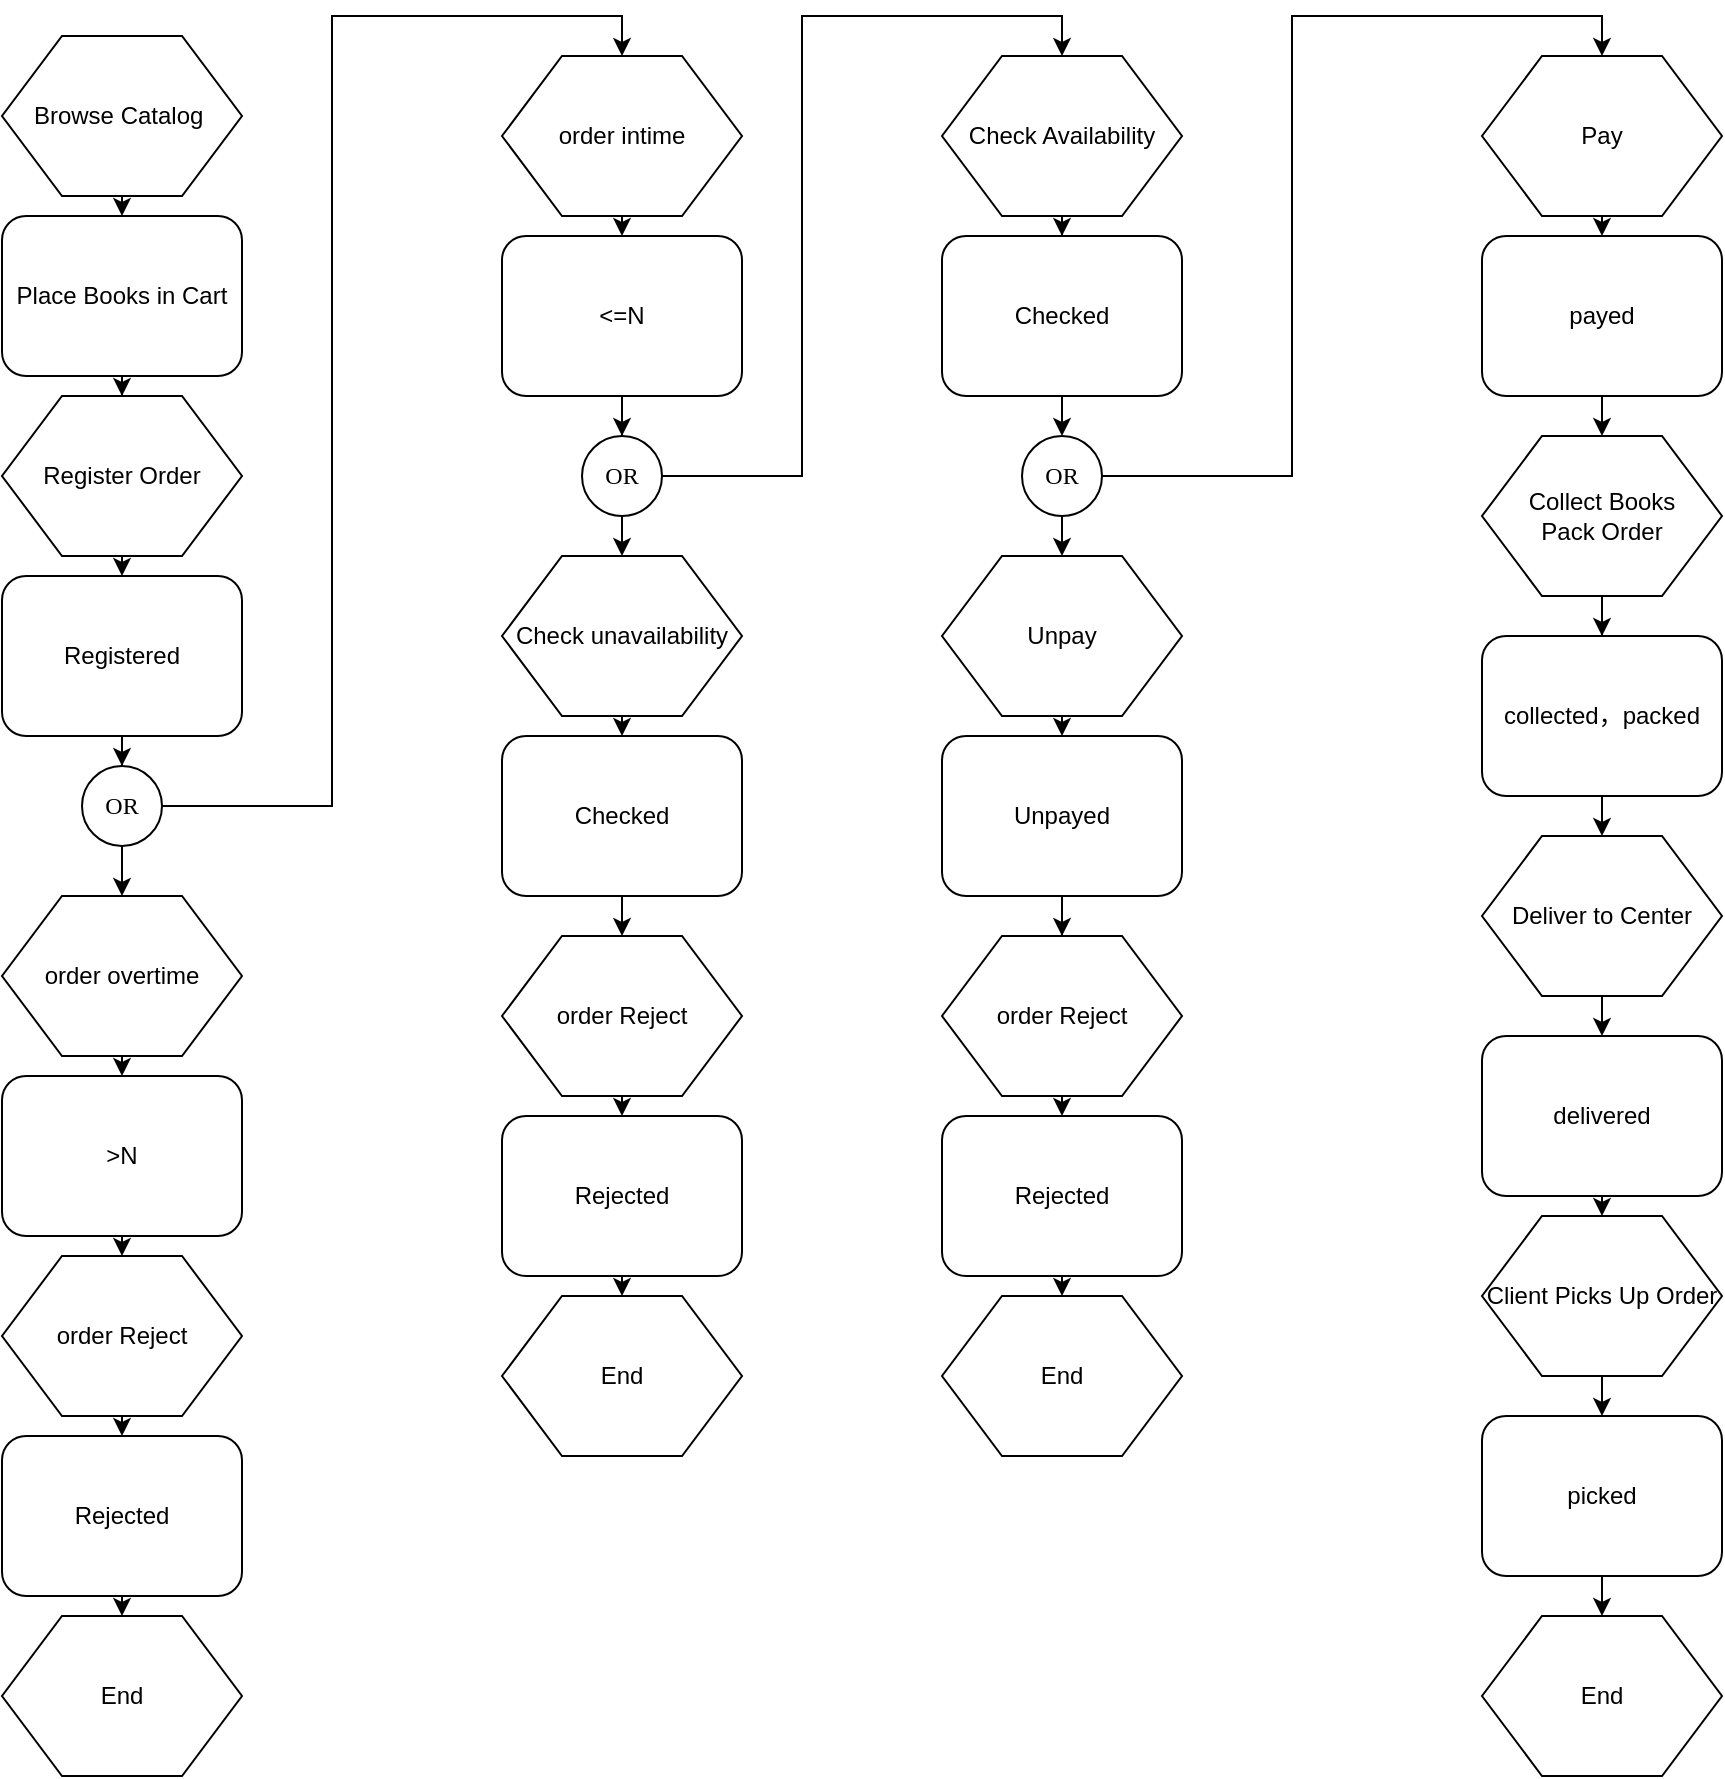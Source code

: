 <mxfile version="24.7.17">
  <diagram name="Page-1" id="8ce9d11a-91a2-4d17-14d8-a56ed91bf033">
    <mxGraphModel dx="1500" dy="887" grid="1" gridSize="10" guides="1" tooltips="1" connect="1" arrows="1" fold="1" page="1" pageScale="1" pageWidth="1100" pageHeight="850" background="none" math="0" shadow="0">
      <root>
        <mxCell id="0" />
        <mxCell id="1" parent="0" />
        <mxCell id="DN2MXkf7WnFbokJZ1J0g-14" style="edgeStyle=orthogonalEdgeStyle;rounded=0;orthogonalLoop=1;jettySize=auto;html=1;exitX=0.5;exitY=1;exitDx=0;exitDy=0;entryX=0.5;entryY=0;entryDx=0;entryDy=0;" edge="1" parent="1" source="17ea667e15c223fc-1" target="17ea667e15c223fc-2">
          <mxGeometry relative="1" as="geometry" />
        </mxCell>
        <mxCell id="17ea667e15c223fc-1" value="&lt;span style=&quot;font-family: Helvetica;&quot;&gt;Browse Catalog&amp;nbsp;&lt;/span&gt;" style="shape=hexagon;perimeter=hexagonPerimeter;whiteSpace=wrap;html=1;rounded=0;shadow=0;labelBackgroundColor=none;strokeWidth=1;fontFamily=Verdana;fontSize=12;align=center;" parent="1" vertex="1">
          <mxGeometry x="80" y="20" width="120" height="80" as="geometry" />
        </mxCell>
        <mxCell id="DN2MXkf7WnFbokJZ1J0g-15" style="edgeStyle=orthogonalEdgeStyle;rounded=0;orthogonalLoop=1;jettySize=auto;html=1;exitX=0.5;exitY=1;exitDx=0;exitDy=0;" edge="1" parent="1" source="17ea667e15c223fc-2" target="DN2MXkf7WnFbokJZ1J0g-1">
          <mxGeometry relative="1" as="geometry" />
        </mxCell>
        <mxCell id="17ea667e15c223fc-2" value="&lt;span style=&quot;font-family: Helvetica;&quot;&gt;Place Books in Cart&lt;/span&gt;" style="rounded=1;whiteSpace=wrap;html=1;shadow=0;labelBackgroundColor=none;strokeWidth=1;fontFamily=Verdana;fontSize=12;align=center;" parent="1" vertex="1">
          <mxGeometry x="80" y="110" width="120" height="80" as="geometry" />
        </mxCell>
        <mxCell id="DN2MXkf7WnFbokJZ1J0g-16" style="edgeStyle=orthogonalEdgeStyle;rounded=0;orthogonalLoop=1;jettySize=auto;html=1;exitX=0.5;exitY=1;exitDx=0;exitDy=0;entryX=0.5;entryY=0;entryDx=0;entryDy=0;" edge="1" parent="1" source="DN2MXkf7WnFbokJZ1J0g-1" target="DN2MXkf7WnFbokJZ1J0g-2">
          <mxGeometry relative="1" as="geometry" />
        </mxCell>
        <mxCell id="DN2MXkf7WnFbokJZ1J0g-1" value="&lt;span style=&quot;font-family: Helvetica;&quot;&gt;Register Order&lt;/span&gt;" style="shape=hexagon;perimeter=hexagonPerimeter;whiteSpace=wrap;html=1;rounded=0;shadow=0;labelBackgroundColor=none;strokeWidth=1;fontFamily=Verdana;fontSize=12;align=center;" vertex="1" parent="1">
          <mxGeometry x="80" y="200" width="120" height="80" as="geometry" />
        </mxCell>
        <mxCell id="DN2MXkf7WnFbokJZ1J0g-17" style="edgeStyle=orthogonalEdgeStyle;rounded=0;orthogonalLoop=1;jettySize=auto;html=1;exitX=0.5;exitY=1;exitDx=0;exitDy=0;" edge="1" parent="1" source="DN2MXkf7WnFbokJZ1J0g-2" target="DN2MXkf7WnFbokJZ1J0g-3">
          <mxGeometry relative="1" as="geometry" />
        </mxCell>
        <mxCell id="DN2MXkf7WnFbokJZ1J0g-2" value="&lt;span style=&quot;font-family: Helvetica;&quot;&gt;Registered&lt;/span&gt;" style="rounded=1;whiteSpace=wrap;html=1;shadow=0;labelBackgroundColor=none;strokeWidth=1;fontFamily=Verdana;fontSize=12;align=center;" vertex="1" parent="1">
          <mxGeometry x="80" y="290" width="120" height="80" as="geometry" />
        </mxCell>
        <mxCell id="DN2MXkf7WnFbokJZ1J0g-18" style="edgeStyle=orthogonalEdgeStyle;rounded=0;orthogonalLoop=1;jettySize=auto;html=1;exitX=0.5;exitY=1;exitDx=0;exitDy=0;entryX=0.5;entryY=0;entryDx=0;entryDy=0;" edge="1" parent="1" source="DN2MXkf7WnFbokJZ1J0g-3" target="DN2MXkf7WnFbokJZ1J0g-4">
          <mxGeometry relative="1" as="geometry" />
        </mxCell>
        <mxCell id="DN2MXkf7WnFbokJZ1J0g-23" style="edgeStyle=orthogonalEdgeStyle;rounded=0;orthogonalLoop=1;jettySize=auto;html=1;exitX=1;exitY=0.5;exitDx=0;exitDy=0;entryX=0.5;entryY=0;entryDx=0;entryDy=0;" edge="1" parent="1" source="DN2MXkf7WnFbokJZ1J0g-3" target="DN2MXkf7WnFbokJZ1J0g-5">
          <mxGeometry relative="1" as="geometry" />
        </mxCell>
        <mxCell id="DN2MXkf7WnFbokJZ1J0g-3" value="OR" style="ellipse;whiteSpace=wrap;html=1;rounded=1;shadow=0;labelBackgroundColor=none;strokeWidth=1;fontFamily=Verdana;fontSize=12;align=center;" vertex="1" parent="1">
          <mxGeometry x="120" y="385" width="40" height="40" as="geometry" />
        </mxCell>
        <mxCell id="DN2MXkf7WnFbokJZ1J0g-19" style="edgeStyle=orthogonalEdgeStyle;rounded=0;orthogonalLoop=1;jettySize=auto;html=1;exitX=0.5;exitY=1;exitDx=0;exitDy=0;entryX=0.5;entryY=0;entryDx=0;entryDy=0;" edge="1" parent="1" source="DN2MXkf7WnFbokJZ1J0g-4" target="DN2MXkf7WnFbokJZ1J0g-8">
          <mxGeometry relative="1" as="geometry" />
        </mxCell>
        <mxCell id="DN2MXkf7WnFbokJZ1J0g-4" value="&lt;span style=&quot;font-family: Helvetica;&quot;&gt;order overtime&lt;/span&gt;" style="shape=hexagon;perimeter=hexagonPerimeter;whiteSpace=wrap;html=1;rounded=0;shadow=0;labelBackgroundColor=none;strokeWidth=1;fontFamily=Verdana;fontSize=12;align=center;" vertex="1" parent="1">
          <mxGeometry x="80" y="450" width="120" height="80" as="geometry" />
        </mxCell>
        <mxCell id="DN2MXkf7WnFbokJZ1J0g-24" style="edgeStyle=orthogonalEdgeStyle;rounded=0;orthogonalLoop=1;jettySize=auto;html=1;exitX=0.5;exitY=1;exitDx=0;exitDy=0;entryX=0.5;entryY=0;entryDx=0;entryDy=0;" edge="1" parent="1" source="DN2MXkf7WnFbokJZ1J0g-5" target="DN2MXkf7WnFbokJZ1J0g-9">
          <mxGeometry relative="1" as="geometry" />
        </mxCell>
        <mxCell id="DN2MXkf7WnFbokJZ1J0g-5" value="&lt;span style=&quot;font-family: Helvetica;&quot;&gt;order intime&lt;/span&gt;" style="shape=hexagon;perimeter=hexagonPerimeter;whiteSpace=wrap;html=1;rounded=0;shadow=0;labelBackgroundColor=none;strokeWidth=1;fontFamily=Verdana;fontSize=12;align=center;" vertex="1" parent="1">
          <mxGeometry x="330" y="30" width="120" height="80" as="geometry" />
        </mxCell>
        <mxCell id="DN2MXkf7WnFbokJZ1J0g-20" style="edgeStyle=orthogonalEdgeStyle;rounded=0;orthogonalLoop=1;jettySize=auto;html=1;exitX=0.5;exitY=1;exitDx=0;exitDy=0;entryX=0.5;entryY=0;entryDx=0;entryDy=0;" edge="1" parent="1" source="DN2MXkf7WnFbokJZ1J0g-8" target="DN2MXkf7WnFbokJZ1J0g-11">
          <mxGeometry relative="1" as="geometry" />
        </mxCell>
        <mxCell id="DN2MXkf7WnFbokJZ1J0g-8" value="&lt;span style=&quot;font-family: Helvetica;&quot;&gt;&amp;gt;N&lt;/span&gt;" style="rounded=1;whiteSpace=wrap;html=1;shadow=0;labelBackgroundColor=none;strokeWidth=1;fontFamily=Verdana;fontSize=12;align=center;" vertex="1" parent="1">
          <mxGeometry x="80" y="540" width="120" height="80" as="geometry" />
        </mxCell>
        <mxCell id="DN2MXkf7WnFbokJZ1J0g-32" style="edgeStyle=orthogonalEdgeStyle;rounded=0;orthogonalLoop=1;jettySize=auto;html=1;exitX=0.5;exitY=1;exitDx=0;exitDy=0;" edge="1" parent="1" source="DN2MXkf7WnFbokJZ1J0g-9" target="DN2MXkf7WnFbokJZ1J0g-10">
          <mxGeometry relative="1" as="geometry" />
        </mxCell>
        <mxCell id="DN2MXkf7WnFbokJZ1J0g-9" value="&lt;span style=&quot;font-family: Helvetica;&quot;&gt;&amp;lt;=N&lt;/span&gt;" style="rounded=1;whiteSpace=wrap;html=1;shadow=0;labelBackgroundColor=none;strokeWidth=1;fontFamily=Verdana;fontSize=12;align=center;" vertex="1" parent="1">
          <mxGeometry x="330" y="120" width="120" height="80" as="geometry" />
        </mxCell>
        <mxCell id="DN2MXkf7WnFbokJZ1J0g-33" style="edgeStyle=orthogonalEdgeStyle;rounded=0;orthogonalLoop=1;jettySize=auto;html=1;exitX=0.5;exitY=1;exitDx=0;exitDy=0;entryX=0.5;entryY=0;entryDx=0;entryDy=0;" edge="1" parent="1" source="DN2MXkf7WnFbokJZ1J0g-10" target="DN2MXkf7WnFbokJZ1J0g-25">
          <mxGeometry relative="1" as="geometry" />
        </mxCell>
        <mxCell id="DN2MXkf7WnFbokJZ1J0g-38" style="edgeStyle=orthogonalEdgeStyle;rounded=0;orthogonalLoop=1;jettySize=auto;html=1;exitX=1;exitY=0.5;exitDx=0;exitDy=0;entryX=0.5;entryY=0;entryDx=0;entryDy=0;" edge="1" parent="1" source="DN2MXkf7WnFbokJZ1J0g-10" target="DN2MXkf7WnFbokJZ1J0g-36">
          <mxGeometry relative="1" as="geometry" />
        </mxCell>
        <mxCell id="DN2MXkf7WnFbokJZ1J0g-10" value="OR" style="ellipse;whiteSpace=wrap;html=1;rounded=1;shadow=0;labelBackgroundColor=none;strokeWidth=1;fontFamily=Verdana;fontSize=12;align=center;" vertex="1" parent="1">
          <mxGeometry x="370" y="220" width="40" height="40" as="geometry" />
        </mxCell>
        <mxCell id="DN2MXkf7WnFbokJZ1J0g-21" style="edgeStyle=orthogonalEdgeStyle;rounded=0;orthogonalLoop=1;jettySize=auto;html=1;exitX=0.5;exitY=1;exitDx=0;exitDy=0;entryX=0.5;entryY=0;entryDx=0;entryDy=0;" edge="1" parent="1" source="DN2MXkf7WnFbokJZ1J0g-11" target="DN2MXkf7WnFbokJZ1J0g-12">
          <mxGeometry relative="1" as="geometry" />
        </mxCell>
        <mxCell id="DN2MXkf7WnFbokJZ1J0g-11" value="&lt;span style=&quot;font-family: Helvetica;&quot;&gt;order&amp;nbsp;&lt;/span&gt;&lt;span style=&quot;font-family: Helvetica;&quot;&gt;Reject&lt;/span&gt;" style="shape=hexagon;perimeter=hexagonPerimeter;whiteSpace=wrap;html=1;rounded=0;shadow=0;labelBackgroundColor=none;strokeWidth=1;fontFamily=Verdana;fontSize=12;align=center;" vertex="1" parent="1">
          <mxGeometry x="80" y="630" width="120" height="80" as="geometry" />
        </mxCell>
        <mxCell id="DN2MXkf7WnFbokJZ1J0g-22" style="edgeStyle=orthogonalEdgeStyle;rounded=0;orthogonalLoop=1;jettySize=auto;html=1;exitX=0.5;exitY=1;exitDx=0;exitDy=0;entryX=0.5;entryY=0;entryDx=0;entryDy=0;" edge="1" parent="1" source="DN2MXkf7WnFbokJZ1J0g-12" target="DN2MXkf7WnFbokJZ1J0g-13">
          <mxGeometry relative="1" as="geometry" />
        </mxCell>
        <mxCell id="DN2MXkf7WnFbokJZ1J0g-12" value="&lt;span style=&quot;font-family: Helvetica;&quot;&gt;Rejected&lt;/span&gt;" style="rounded=1;whiteSpace=wrap;html=1;shadow=0;labelBackgroundColor=none;strokeWidth=1;fontFamily=Verdana;fontSize=12;align=center;" vertex="1" parent="1">
          <mxGeometry x="80" y="720" width="120" height="80" as="geometry" />
        </mxCell>
        <mxCell id="DN2MXkf7WnFbokJZ1J0g-13" value="&lt;font face=&quot;Helvetica&quot;&gt;End&lt;/font&gt;" style="shape=hexagon;perimeter=hexagonPerimeter;whiteSpace=wrap;html=1;rounded=0;shadow=0;labelBackgroundColor=none;strokeWidth=1;fontFamily=Verdana;fontSize=12;align=center;" vertex="1" parent="1">
          <mxGeometry x="80" y="810" width="120" height="80" as="geometry" />
        </mxCell>
        <mxCell id="DN2MXkf7WnFbokJZ1J0g-34" style="edgeStyle=orthogonalEdgeStyle;rounded=0;orthogonalLoop=1;jettySize=auto;html=1;exitX=0.5;exitY=1;exitDx=0;exitDy=0;entryX=0.5;entryY=0;entryDx=0;entryDy=0;" edge="1" parent="1" source="DN2MXkf7WnFbokJZ1J0g-25" target="DN2MXkf7WnFbokJZ1J0g-26">
          <mxGeometry relative="1" as="geometry" />
        </mxCell>
        <mxCell id="DN2MXkf7WnFbokJZ1J0g-25" value="&lt;span style=&quot;font-family: Helvetica;&quot;&gt;Check unavailability&lt;/span&gt;" style="shape=hexagon;perimeter=hexagonPerimeter;whiteSpace=wrap;html=1;rounded=0;shadow=0;labelBackgroundColor=none;strokeWidth=1;fontFamily=Verdana;fontSize=12;align=center;" vertex="1" parent="1">
          <mxGeometry x="330" y="280" width="120" height="80" as="geometry" />
        </mxCell>
        <mxCell id="DN2MXkf7WnFbokJZ1J0g-35" style="edgeStyle=orthogonalEdgeStyle;rounded=0;orthogonalLoop=1;jettySize=auto;html=1;exitX=0.5;exitY=1;exitDx=0;exitDy=0;entryX=0.5;entryY=0;entryDx=0;entryDy=0;" edge="1" parent="1" source="DN2MXkf7WnFbokJZ1J0g-26" target="DN2MXkf7WnFbokJZ1J0g-28">
          <mxGeometry relative="1" as="geometry" />
        </mxCell>
        <mxCell id="DN2MXkf7WnFbokJZ1J0g-26" value="&lt;span style=&quot;font-family: Helvetica;&quot;&gt;Checked&lt;/span&gt;" style="rounded=1;whiteSpace=wrap;html=1;shadow=0;labelBackgroundColor=none;strokeWidth=1;fontFamily=Verdana;fontSize=12;align=center;" vertex="1" parent="1">
          <mxGeometry x="330" y="370" width="120" height="80" as="geometry" />
        </mxCell>
        <mxCell id="DN2MXkf7WnFbokJZ1J0g-27" style="edgeStyle=orthogonalEdgeStyle;rounded=0;orthogonalLoop=1;jettySize=auto;html=1;exitX=0.5;exitY=1;exitDx=0;exitDy=0;entryX=0.5;entryY=0;entryDx=0;entryDy=0;" edge="1" parent="1" source="DN2MXkf7WnFbokJZ1J0g-28" target="DN2MXkf7WnFbokJZ1J0g-30">
          <mxGeometry relative="1" as="geometry" />
        </mxCell>
        <mxCell id="DN2MXkf7WnFbokJZ1J0g-28" value="&lt;span style=&quot;font-family: Helvetica;&quot;&gt;order&amp;nbsp;&lt;/span&gt;&lt;span style=&quot;font-family: Helvetica;&quot;&gt;Reject&lt;/span&gt;" style="shape=hexagon;perimeter=hexagonPerimeter;whiteSpace=wrap;html=1;rounded=0;shadow=0;labelBackgroundColor=none;strokeWidth=1;fontFamily=Verdana;fontSize=12;align=center;" vertex="1" parent="1">
          <mxGeometry x="330" y="470" width="120" height="80" as="geometry" />
        </mxCell>
        <mxCell id="DN2MXkf7WnFbokJZ1J0g-29" style="edgeStyle=orthogonalEdgeStyle;rounded=0;orthogonalLoop=1;jettySize=auto;html=1;exitX=0.5;exitY=1;exitDx=0;exitDy=0;entryX=0.5;entryY=0;entryDx=0;entryDy=0;" edge="1" parent="1" source="DN2MXkf7WnFbokJZ1J0g-30" target="DN2MXkf7WnFbokJZ1J0g-31">
          <mxGeometry relative="1" as="geometry" />
        </mxCell>
        <mxCell id="DN2MXkf7WnFbokJZ1J0g-30" value="&lt;span style=&quot;font-family: Helvetica;&quot;&gt;Rejected&lt;/span&gt;" style="rounded=1;whiteSpace=wrap;html=1;shadow=0;labelBackgroundColor=none;strokeWidth=1;fontFamily=Verdana;fontSize=12;align=center;" vertex="1" parent="1">
          <mxGeometry x="330" y="560" width="120" height="80" as="geometry" />
        </mxCell>
        <mxCell id="DN2MXkf7WnFbokJZ1J0g-31" value="&lt;font face=&quot;Helvetica&quot;&gt;End&lt;/font&gt;" style="shape=hexagon;perimeter=hexagonPerimeter;whiteSpace=wrap;html=1;rounded=0;shadow=0;labelBackgroundColor=none;strokeWidth=1;fontFamily=Verdana;fontSize=12;align=center;" vertex="1" parent="1">
          <mxGeometry x="330" y="650" width="120" height="80" as="geometry" />
        </mxCell>
        <mxCell id="DN2MXkf7WnFbokJZ1J0g-51" style="edgeStyle=orthogonalEdgeStyle;rounded=0;orthogonalLoop=1;jettySize=auto;html=1;exitX=0.5;exitY=1;exitDx=0;exitDy=0;" edge="1" parent="1" source="DN2MXkf7WnFbokJZ1J0g-36" target="DN2MXkf7WnFbokJZ1J0g-37">
          <mxGeometry relative="1" as="geometry" />
        </mxCell>
        <mxCell id="DN2MXkf7WnFbokJZ1J0g-36" value="&lt;span style=&quot;font-family: Helvetica;&quot;&gt;Check Availability&lt;/span&gt;" style="shape=hexagon;perimeter=hexagonPerimeter;whiteSpace=wrap;html=1;rounded=0;shadow=0;labelBackgroundColor=none;strokeWidth=1;fontFamily=Verdana;fontSize=12;align=center;" vertex="1" parent="1">
          <mxGeometry x="550" y="30" width="120" height="80" as="geometry" />
        </mxCell>
        <mxCell id="DN2MXkf7WnFbokJZ1J0g-50" style="edgeStyle=orthogonalEdgeStyle;rounded=0;orthogonalLoop=1;jettySize=auto;html=1;exitX=0.5;exitY=1;exitDx=0;exitDy=0;entryX=0.5;entryY=0;entryDx=0;entryDy=0;" edge="1" parent="1" source="DN2MXkf7WnFbokJZ1J0g-37" target="DN2MXkf7WnFbokJZ1J0g-39">
          <mxGeometry relative="1" as="geometry" />
        </mxCell>
        <mxCell id="DN2MXkf7WnFbokJZ1J0g-37" value="&lt;span style=&quot;font-family: Helvetica;&quot;&gt;Checked&lt;/span&gt;" style="rounded=1;whiteSpace=wrap;html=1;shadow=0;labelBackgroundColor=none;strokeWidth=1;fontFamily=Verdana;fontSize=12;align=center;" vertex="1" parent="1">
          <mxGeometry x="550" y="120" width="120" height="80" as="geometry" />
        </mxCell>
        <mxCell id="DN2MXkf7WnFbokJZ1J0g-47" style="edgeStyle=orthogonalEdgeStyle;rounded=0;orthogonalLoop=1;jettySize=auto;html=1;exitX=0.5;exitY=1;exitDx=0;exitDy=0;entryX=0.5;entryY=0;entryDx=0;entryDy=0;" edge="1" parent="1" source="DN2MXkf7WnFbokJZ1J0g-39" target="DN2MXkf7WnFbokJZ1J0g-40">
          <mxGeometry relative="1" as="geometry" />
        </mxCell>
        <mxCell id="DN2MXkf7WnFbokJZ1J0g-54" style="edgeStyle=orthogonalEdgeStyle;rounded=0;orthogonalLoop=1;jettySize=auto;html=1;exitX=1;exitY=0.5;exitDx=0;exitDy=0;entryX=0.5;entryY=0;entryDx=0;entryDy=0;" edge="1" parent="1" source="DN2MXkf7WnFbokJZ1J0g-39" target="DN2MXkf7WnFbokJZ1J0g-52">
          <mxGeometry relative="1" as="geometry" />
        </mxCell>
        <mxCell id="DN2MXkf7WnFbokJZ1J0g-39" value="OR" style="ellipse;whiteSpace=wrap;html=1;rounded=1;shadow=0;labelBackgroundColor=none;strokeWidth=1;fontFamily=Verdana;fontSize=12;align=center;" vertex="1" parent="1">
          <mxGeometry x="590" y="220" width="40" height="40" as="geometry" />
        </mxCell>
        <mxCell id="DN2MXkf7WnFbokJZ1J0g-48" style="edgeStyle=orthogonalEdgeStyle;rounded=0;orthogonalLoop=1;jettySize=auto;html=1;exitX=0.5;exitY=1;exitDx=0;exitDy=0;entryX=0.5;entryY=0;entryDx=0;entryDy=0;" edge="1" parent="1" source="DN2MXkf7WnFbokJZ1J0g-40" target="DN2MXkf7WnFbokJZ1J0g-41">
          <mxGeometry relative="1" as="geometry" />
        </mxCell>
        <mxCell id="DN2MXkf7WnFbokJZ1J0g-40" value="&lt;span style=&quot;font-family: Helvetica;&quot;&gt;Unpay&lt;/span&gt;" style="shape=hexagon;perimeter=hexagonPerimeter;whiteSpace=wrap;html=1;rounded=0;shadow=0;labelBackgroundColor=none;strokeWidth=1;fontFamily=Verdana;fontSize=12;align=center;" vertex="1" parent="1">
          <mxGeometry x="550" y="280" width="120" height="80" as="geometry" />
        </mxCell>
        <mxCell id="DN2MXkf7WnFbokJZ1J0g-49" style="edgeStyle=orthogonalEdgeStyle;rounded=0;orthogonalLoop=1;jettySize=auto;html=1;exitX=0.5;exitY=1;exitDx=0;exitDy=0;" edge="1" parent="1" source="DN2MXkf7WnFbokJZ1J0g-41" target="DN2MXkf7WnFbokJZ1J0g-43">
          <mxGeometry relative="1" as="geometry" />
        </mxCell>
        <mxCell id="DN2MXkf7WnFbokJZ1J0g-41" value="&lt;span style=&quot;font-family: Helvetica;&quot;&gt;Unpayed&lt;/span&gt;" style="rounded=1;whiteSpace=wrap;html=1;shadow=0;labelBackgroundColor=none;strokeWidth=1;fontFamily=Verdana;fontSize=12;align=center;" vertex="1" parent="1">
          <mxGeometry x="550" y="370" width="120" height="80" as="geometry" />
        </mxCell>
        <mxCell id="DN2MXkf7WnFbokJZ1J0g-42" style="edgeStyle=orthogonalEdgeStyle;rounded=0;orthogonalLoop=1;jettySize=auto;html=1;exitX=0.5;exitY=1;exitDx=0;exitDy=0;entryX=0.5;entryY=0;entryDx=0;entryDy=0;" edge="1" parent="1" source="DN2MXkf7WnFbokJZ1J0g-43" target="DN2MXkf7WnFbokJZ1J0g-45">
          <mxGeometry relative="1" as="geometry" />
        </mxCell>
        <mxCell id="DN2MXkf7WnFbokJZ1J0g-43" value="&lt;span style=&quot;font-family: Helvetica;&quot;&gt;order&amp;nbsp;&lt;/span&gt;&lt;span style=&quot;font-family: Helvetica;&quot;&gt;Reject&lt;/span&gt;" style="shape=hexagon;perimeter=hexagonPerimeter;whiteSpace=wrap;html=1;rounded=0;shadow=0;labelBackgroundColor=none;strokeWidth=1;fontFamily=Verdana;fontSize=12;align=center;" vertex="1" parent="1">
          <mxGeometry x="550" y="470" width="120" height="80" as="geometry" />
        </mxCell>
        <mxCell id="DN2MXkf7WnFbokJZ1J0g-44" style="edgeStyle=orthogonalEdgeStyle;rounded=0;orthogonalLoop=1;jettySize=auto;html=1;exitX=0.5;exitY=1;exitDx=0;exitDy=0;entryX=0.5;entryY=0;entryDx=0;entryDy=0;" edge="1" parent="1" source="DN2MXkf7WnFbokJZ1J0g-45" target="DN2MXkf7WnFbokJZ1J0g-46">
          <mxGeometry relative="1" as="geometry" />
        </mxCell>
        <mxCell id="DN2MXkf7WnFbokJZ1J0g-45" value="&lt;span style=&quot;font-family: Helvetica;&quot;&gt;Rejected&lt;/span&gt;" style="rounded=1;whiteSpace=wrap;html=1;shadow=0;labelBackgroundColor=none;strokeWidth=1;fontFamily=Verdana;fontSize=12;align=center;" vertex="1" parent="1">
          <mxGeometry x="550" y="560" width="120" height="80" as="geometry" />
        </mxCell>
        <mxCell id="DN2MXkf7WnFbokJZ1J0g-46" value="&lt;font face=&quot;Helvetica&quot;&gt;End&lt;/font&gt;" style="shape=hexagon;perimeter=hexagonPerimeter;whiteSpace=wrap;html=1;rounded=0;shadow=0;labelBackgroundColor=none;strokeWidth=1;fontFamily=Verdana;fontSize=12;align=center;" vertex="1" parent="1">
          <mxGeometry x="550" y="650" width="120" height="80" as="geometry" />
        </mxCell>
        <mxCell id="DN2MXkf7WnFbokJZ1J0g-55" style="edgeStyle=orthogonalEdgeStyle;rounded=0;orthogonalLoop=1;jettySize=auto;html=1;exitX=0.5;exitY=1;exitDx=0;exitDy=0;entryX=0.5;entryY=0;entryDx=0;entryDy=0;" edge="1" parent="1" source="DN2MXkf7WnFbokJZ1J0g-52" target="DN2MXkf7WnFbokJZ1J0g-53">
          <mxGeometry relative="1" as="geometry" />
        </mxCell>
        <mxCell id="DN2MXkf7WnFbokJZ1J0g-52" value="&lt;span style=&quot;font-family: Helvetica;&quot;&gt;Pay&lt;/span&gt;" style="shape=hexagon;perimeter=hexagonPerimeter;whiteSpace=wrap;html=1;rounded=0;shadow=0;labelBackgroundColor=none;strokeWidth=1;fontFamily=Verdana;fontSize=12;align=center;" vertex="1" parent="1">
          <mxGeometry x="820" y="30" width="120" height="80" as="geometry" />
        </mxCell>
        <mxCell id="DN2MXkf7WnFbokJZ1J0g-64" style="edgeStyle=orthogonalEdgeStyle;rounded=0;orthogonalLoop=1;jettySize=auto;html=1;exitX=0.5;exitY=1;exitDx=0;exitDy=0;entryX=0.5;entryY=0;entryDx=0;entryDy=0;" edge="1" parent="1" source="DN2MXkf7WnFbokJZ1J0g-53" target="DN2MXkf7WnFbokJZ1J0g-56">
          <mxGeometry relative="1" as="geometry" />
        </mxCell>
        <mxCell id="DN2MXkf7WnFbokJZ1J0g-53" value="&lt;span style=&quot;font-family: Helvetica;&quot;&gt;payed&lt;/span&gt;" style="rounded=1;whiteSpace=wrap;html=1;shadow=0;labelBackgroundColor=none;strokeWidth=1;fontFamily=Verdana;fontSize=12;align=center;" vertex="1" parent="1">
          <mxGeometry x="820" y="120" width="120" height="80" as="geometry" />
        </mxCell>
        <mxCell id="DN2MXkf7WnFbokJZ1J0g-65" style="edgeStyle=orthogonalEdgeStyle;rounded=0;orthogonalLoop=1;jettySize=auto;html=1;exitX=0.5;exitY=1;exitDx=0;exitDy=0;" edge="1" parent="1" source="DN2MXkf7WnFbokJZ1J0g-56" target="DN2MXkf7WnFbokJZ1J0g-57">
          <mxGeometry relative="1" as="geometry" />
        </mxCell>
        <mxCell id="DN2MXkf7WnFbokJZ1J0g-56" value="&lt;span style=&quot;font-family: Arial, sans-serif; text-align: start; text-wrap: nowrap;&quot;&gt;Collect Books&lt;/span&gt;&lt;br&gt;&lt;div&gt;&lt;span style=&quot;font-family: Arial, sans-serif; text-align: start; text-wrap: nowrap;&quot;&gt;Pack Order&lt;/span&gt;&lt;span style=&quot;font-family: Arial, sans-serif; text-align: start; text-wrap: nowrap;&quot;&gt;&lt;br&gt;&lt;/span&gt;&lt;/div&gt;" style="shape=hexagon;perimeter=hexagonPerimeter;whiteSpace=wrap;html=1;rounded=0;shadow=0;labelBackgroundColor=none;strokeWidth=1;fontFamily=Verdana;fontSize=12;align=center;" vertex="1" parent="1">
          <mxGeometry x="820" y="220" width="120" height="80" as="geometry" />
        </mxCell>
        <mxCell id="DN2MXkf7WnFbokJZ1J0g-66" style="edgeStyle=orthogonalEdgeStyle;rounded=0;orthogonalLoop=1;jettySize=auto;html=1;exitX=0.5;exitY=1;exitDx=0;exitDy=0;entryX=0.5;entryY=0;entryDx=0;entryDy=0;" edge="1" parent="1" source="DN2MXkf7WnFbokJZ1J0g-57" target="DN2MXkf7WnFbokJZ1J0g-58">
          <mxGeometry relative="1" as="geometry" />
        </mxCell>
        <mxCell id="DN2MXkf7WnFbokJZ1J0g-57" value="&lt;span style=&quot;font-family: Helvetica;&quot;&gt;collected，packed&lt;/span&gt;" style="rounded=1;whiteSpace=wrap;html=1;shadow=0;labelBackgroundColor=none;strokeWidth=1;fontFamily=Verdana;fontSize=12;align=center;" vertex="1" parent="1">
          <mxGeometry x="820" y="320" width="120" height="80" as="geometry" />
        </mxCell>
        <mxCell id="DN2MXkf7WnFbokJZ1J0g-67" style="edgeStyle=orthogonalEdgeStyle;rounded=0;orthogonalLoop=1;jettySize=auto;html=1;exitX=0.5;exitY=1;exitDx=0;exitDy=0;entryX=0.5;entryY=0;entryDx=0;entryDy=0;" edge="1" parent="1" source="DN2MXkf7WnFbokJZ1J0g-58" target="DN2MXkf7WnFbokJZ1J0g-59">
          <mxGeometry relative="1" as="geometry" />
        </mxCell>
        <mxCell id="DN2MXkf7WnFbokJZ1J0g-58" value="&lt;div&gt;&lt;span style=&quot;font-family: Arial, sans-serif; text-align: start; text-wrap: nowrap;&quot;&gt;Deliver to Center&lt;/span&gt;&lt;span style=&quot;font-family: Arial, sans-serif; text-align: start; text-wrap: nowrap;&quot;&gt;&lt;br&gt;&lt;/span&gt;&lt;/div&gt;" style="shape=hexagon;perimeter=hexagonPerimeter;whiteSpace=wrap;html=1;rounded=0;shadow=0;labelBackgroundColor=none;strokeWidth=1;fontFamily=Verdana;fontSize=12;align=center;" vertex="1" parent="1">
          <mxGeometry x="820" y="420" width="120" height="80" as="geometry" />
        </mxCell>
        <mxCell id="DN2MXkf7WnFbokJZ1J0g-68" style="edgeStyle=orthogonalEdgeStyle;rounded=0;orthogonalLoop=1;jettySize=auto;html=1;exitX=0.5;exitY=1;exitDx=0;exitDy=0;entryX=0.5;entryY=0;entryDx=0;entryDy=0;" edge="1" parent="1" source="DN2MXkf7WnFbokJZ1J0g-59" target="DN2MXkf7WnFbokJZ1J0g-61">
          <mxGeometry relative="1" as="geometry" />
        </mxCell>
        <mxCell id="DN2MXkf7WnFbokJZ1J0g-59" value="&lt;span style=&quot;font-family: Helvetica;&quot;&gt;delivered&lt;/span&gt;" style="rounded=1;whiteSpace=wrap;html=1;shadow=0;labelBackgroundColor=none;strokeWidth=1;fontFamily=Verdana;fontSize=12;align=center;" vertex="1" parent="1">
          <mxGeometry x="820" y="520" width="120" height="80" as="geometry" />
        </mxCell>
        <mxCell id="DN2MXkf7WnFbokJZ1J0g-69" style="edgeStyle=orthogonalEdgeStyle;rounded=0;orthogonalLoop=1;jettySize=auto;html=1;exitX=0.5;exitY=1;exitDx=0;exitDy=0;entryX=0.5;entryY=0;entryDx=0;entryDy=0;" edge="1" parent="1" source="DN2MXkf7WnFbokJZ1J0g-61" target="DN2MXkf7WnFbokJZ1J0g-62">
          <mxGeometry relative="1" as="geometry" />
        </mxCell>
        <mxCell id="DN2MXkf7WnFbokJZ1J0g-61" value="&lt;div&gt;&lt;span style=&quot;font-family: Arial, sans-serif; text-align: start; text-wrap: nowrap;&quot;&gt;Client Picks Up Order&lt;/span&gt;&lt;span style=&quot;font-family: Arial, sans-serif; text-align: start; text-wrap: nowrap;&quot;&gt;&lt;br&gt;&lt;/span&gt;&lt;/div&gt;" style="shape=hexagon;perimeter=hexagonPerimeter;whiteSpace=wrap;html=1;rounded=0;shadow=0;labelBackgroundColor=none;strokeWidth=1;fontFamily=Verdana;fontSize=12;align=center;" vertex="1" parent="1">
          <mxGeometry x="820" y="610" width="120" height="80" as="geometry" />
        </mxCell>
        <mxCell id="DN2MXkf7WnFbokJZ1J0g-70" style="edgeStyle=orthogonalEdgeStyle;rounded=0;orthogonalLoop=1;jettySize=auto;html=1;exitX=0.5;exitY=1;exitDx=0;exitDy=0;entryX=0.5;entryY=0;entryDx=0;entryDy=0;" edge="1" parent="1" source="DN2MXkf7WnFbokJZ1J0g-62" target="DN2MXkf7WnFbokJZ1J0g-63">
          <mxGeometry relative="1" as="geometry" />
        </mxCell>
        <mxCell id="DN2MXkf7WnFbokJZ1J0g-62" value="&lt;span style=&quot;font-family: Helvetica;&quot;&gt;picked&lt;/span&gt;" style="rounded=1;whiteSpace=wrap;html=1;shadow=0;labelBackgroundColor=none;strokeWidth=1;fontFamily=Verdana;fontSize=12;align=center;" vertex="1" parent="1">
          <mxGeometry x="820" y="710" width="120" height="80" as="geometry" />
        </mxCell>
        <mxCell id="DN2MXkf7WnFbokJZ1J0g-63" value="&lt;font face=&quot;Helvetica&quot;&gt;End&lt;/font&gt;" style="shape=hexagon;perimeter=hexagonPerimeter;whiteSpace=wrap;html=1;rounded=0;shadow=0;labelBackgroundColor=none;strokeWidth=1;fontFamily=Verdana;fontSize=12;align=center;" vertex="1" parent="1">
          <mxGeometry x="820" y="810" width="120" height="80" as="geometry" />
        </mxCell>
      </root>
    </mxGraphModel>
  </diagram>
</mxfile>
